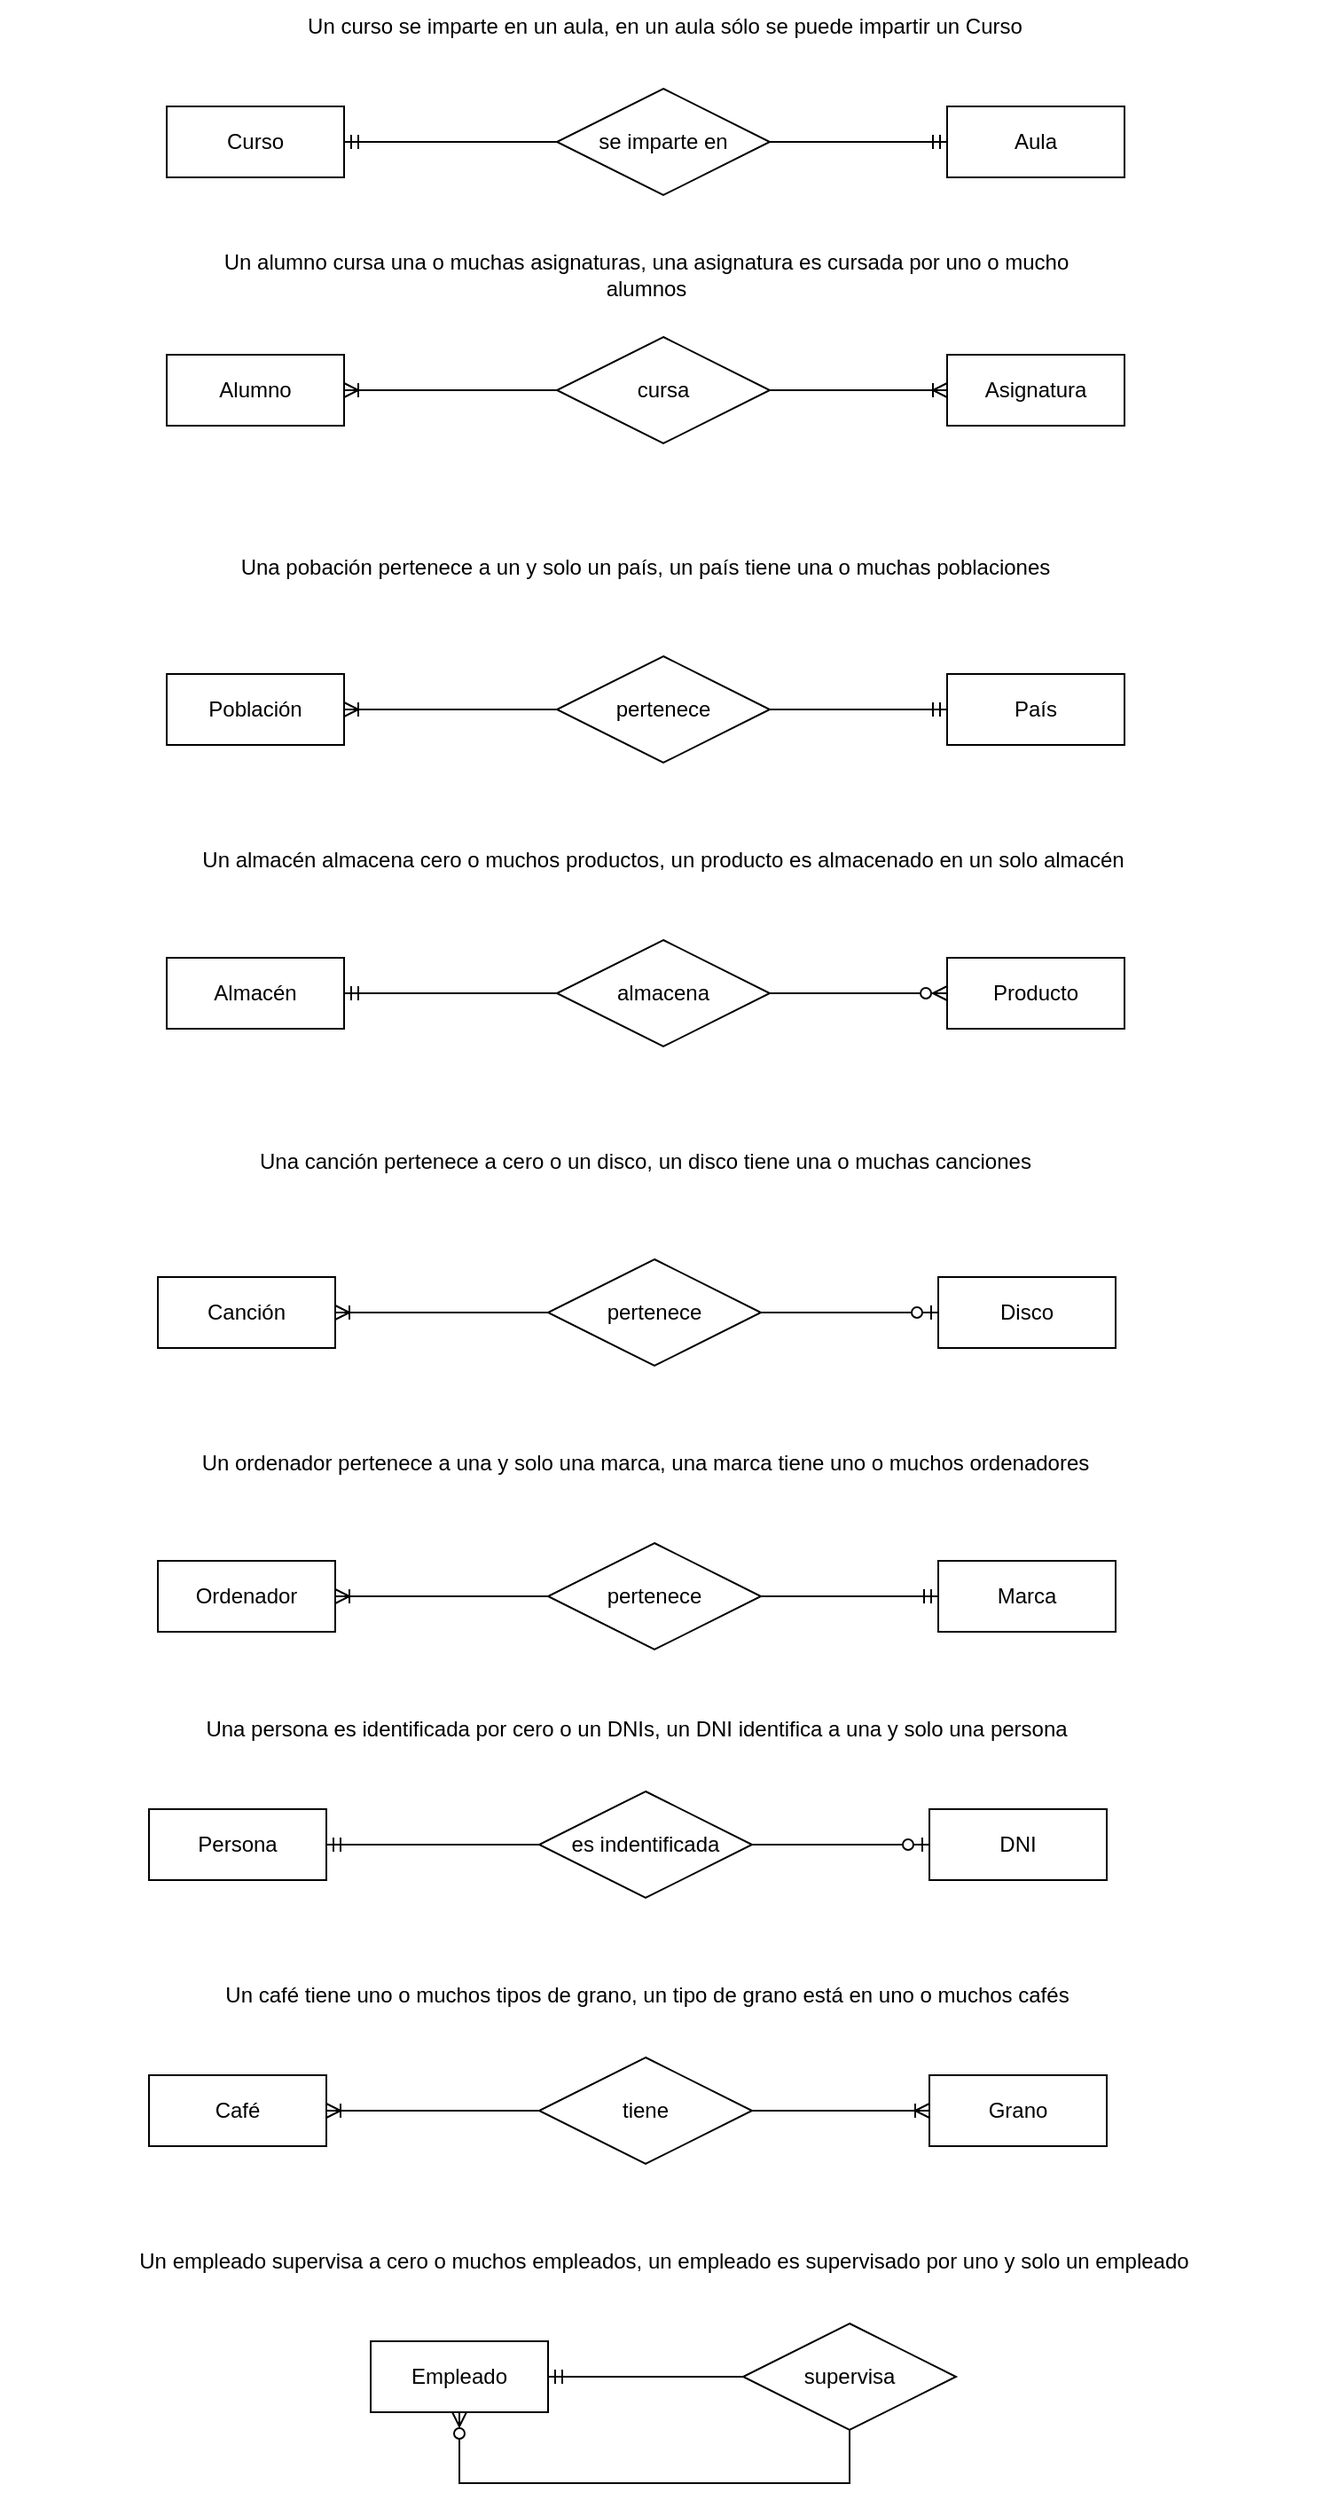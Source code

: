 <mxfile version="18.0.3" type="device"><diagram id="YX4rNgHl1fPjBu-pzuku" name="Page-1"><mxGraphModel dx="3160" dy="1693" grid="1" gridSize="10" guides="1" tooltips="1" connect="1" arrows="1" fold="1" page="1" pageScale="1" pageWidth="850" pageHeight="1100" math="0" shadow="0"><root><mxCell id="0"/><mxCell id="1" parent="0"/><mxCell id="ft7gewYyTvSCTtNhIgbR-20" value="Curso" style="whiteSpace=wrap;html=1;align=center;" parent="1" vertex="1"><mxGeometry x="154" y="130" width="100" height="40" as="geometry"/></mxCell><mxCell id="ft7gewYyTvSCTtNhIgbR-21" value="Aula" style="whiteSpace=wrap;html=1;align=center;" parent="1" vertex="1"><mxGeometry x="594" y="130" width="100" height="40" as="geometry"/></mxCell><mxCell id="ft7gewYyTvSCTtNhIgbR-22" value="se imparte en" style="shape=rhombus;perimeter=rhombusPerimeter;whiteSpace=wrap;html=1;align=center;" parent="1" vertex="1"><mxGeometry x="374" y="120" width="120" height="60" as="geometry"/></mxCell><mxCell id="ft7gewYyTvSCTtNhIgbR-23" value="" style="fontSize=12;html=1;endArrow=ERmandOne;rounded=0;exitX=1;exitY=0.5;exitDx=0;exitDy=0;" parent="1" source="ft7gewYyTvSCTtNhIgbR-22" edge="1"><mxGeometry width="100" height="100" relative="1" as="geometry"><mxPoint x="494" y="250" as="sourcePoint"/><mxPoint x="594" y="150" as="targetPoint"/></mxGeometry></mxCell><mxCell id="ft7gewYyTvSCTtNhIgbR-24" value="" style="fontSize=12;html=1;endArrow=ERmandOne;rounded=0;entryX=1;entryY=0.5;entryDx=0;entryDy=0;" parent="1" source="ft7gewYyTvSCTtNhIgbR-22" target="ft7gewYyTvSCTtNhIgbR-20" edge="1"><mxGeometry width="100" height="100" relative="1" as="geometry"><mxPoint x="494" y="250" as="sourcePoint"/><mxPoint x="594" y="150" as="targetPoint"/></mxGeometry></mxCell><mxCell id="ft7gewYyTvSCTtNhIgbR-25" value="Alumno" style="whiteSpace=wrap;html=1;align=center;" parent="1" vertex="1"><mxGeometry x="154" y="270" width="100" height="40" as="geometry"/></mxCell><mxCell id="ft7gewYyTvSCTtNhIgbR-27" value="Asignatura" style="whiteSpace=wrap;html=1;align=center;" parent="1" vertex="1"><mxGeometry x="594" y="270" width="100" height="40" as="geometry"/></mxCell><mxCell id="ft7gewYyTvSCTtNhIgbR-28" value="cursa" style="shape=rhombus;perimeter=rhombusPerimeter;whiteSpace=wrap;html=1;align=center;" parent="1" vertex="1"><mxGeometry x="374" y="260" width="120" height="60" as="geometry"/></mxCell><mxCell id="ft7gewYyTvSCTtNhIgbR-29" value="" style="edgeStyle=entityRelationEdgeStyle;fontSize=12;html=1;endArrow=ERoneToMany;rounded=0;entryX=0;entryY=0.5;entryDx=0;entryDy=0;exitX=1;exitY=0.5;exitDx=0;exitDy=0;" parent="1" source="ft7gewYyTvSCTtNhIgbR-28" target="ft7gewYyTvSCTtNhIgbR-27" edge="1"><mxGeometry width="100" height="100" relative="1" as="geometry"><mxPoint x="494" y="350" as="sourcePoint"/><mxPoint x="594" y="250" as="targetPoint"/></mxGeometry></mxCell><mxCell id="ft7gewYyTvSCTtNhIgbR-30" value="" style="fontSize=12;html=1;endArrow=ERoneToMany;rounded=0;entryX=1;entryY=0.5;entryDx=0;entryDy=0;exitX=0;exitY=0.5;exitDx=0;exitDy=0;" parent="1" source="ft7gewYyTvSCTtNhIgbR-28" target="ft7gewYyTvSCTtNhIgbR-25" edge="1"><mxGeometry width="100" height="100" relative="1" as="geometry"><mxPoint x="494" y="350" as="sourcePoint"/><mxPoint x="394" y="360" as="targetPoint"/></mxGeometry></mxCell><mxCell id="ft7gewYyTvSCTtNhIgbR-34" value="Población" style="whiteSpace=wrap;html=1;align=center;" parent="1" vertex="1"><mxGeometry x="154" y="450" width="100" height="40" as="geometry"/></mxCell><mxCell id="ft7gewYyTvSCTtNhIgbR-36" value="País" style="whiteSpace=wrap;html=1;align=center;" parent="1" vertex="1"><mxGeometry x="594" y="450" width="100" height="40" as="geometry"/></mxCell><mxCell id="ft7gewYyTvSCTtNhIgbR-37" value="pertenece" style="shape=rhombus;perimeter=rhombusPerimeter;whiteSpace=wrap;html=1;align=center;" parent="1" vertex="1"><mxGeometry x="374" y="440" width="120" height="60" as="geometry"/></mxCell><mxCell id="ft7gewYyTvSCTtNhIgbR-38" value="" style="fontSize=12;html=1;endArrow=ERmandOne;rounded=0;entryX=0;entryY=0.5;entryDx=0;entryDy=0;exitX=1;exitY=0.5;exitDx=0;exitDy=0;" parent="1" source="ft7gewYyTvSCTtNhIgbR-37" target="ft7gewYyTvSCTtNhIgbR-36" edge="1"><mxGeometry width="100" height="100" relative="1" as="geometry"><mxPoint x="404" y="420" as="sourcePoint"/><mxPoint x="504" y="320" as="targetPoint"/></mxGeometry></mxCell><mxCell id="ft7gewYyTvSCTtNhIgbR-39" value="" style="fontSize=12;html=1;endArrow=ERoneToMany;rounded=0;entryX=1;entryY=0.5;entryDx=0;entryDy=0;exitX=0;exitY=0.5;exitDx=0;exitDy=0;" parent="1" source="ft7gewYyTvSCTtNhIgbR-37" target="ft7gewYyTvSCTtNhIgbR-34" edge="1"><mxGeometry width="100" height="100" relative="1" as="geometry"><mxPoint x="404" y="420" as="sourcePoint"/><mxPoint x="504" y="320" as="targetPoint"/></mxGeometry></mxCell><mxCell id="ft7gewYyTvSCTtNhIgbR-40" value="Almacén" style="whiteSpace=wrap;html=1;align=center;" parent="1" vertex="1"><mxGeometry x="154" y="610" width="100" height="40" as="geometry"/></mxCell><mxCell id="ft7gewYyTvSCTtNhIgbR-41" value="Producto" style="whiteSpace=wrap;html=1;align=center;" parent="1" vertex="1"><mxGeometry x="594" y="610" width="100" height="40" as="geometry"/></mxCell><mxCell id="ft7gewYyTvSCTtNhIgbR-42" value="almacena" style="shape=rhombus;perimeter=rhombusPerimeter;whiteSpace=wrap;html=1;align=center;" parent="1" vertex="1"><mxGeometry x="374" y="600" width="120" height="60" as="geometry"/></mxCell><mxCell id="ft7gewYyTvSCTtNhIgbR-43" value="" style="fontSize=12;html=1;endArrow=ERzeroToMany;endFill=1;rounded=0;entryX=0;entryY=0.5;entryDx=0;entryDy=0;exitX=1;exitY=0.5;exitDx=0;exitDy=0;" parent="1" source="ft7gewYyTvSCTtNhIgbR-42" target="ft7gewYyTvSCTtNhIgbR-41" edge="1"><mxGeometry width="100" height="100" relative="1" as="geometry"><mxPoint x="404" y="650" as="sourcePoint"/><mxPoint x="504" y="550" as="targetPoint"/></mxGeometry></mxCell><mxCell id="ft7gewYyTvSCTtNhIgbR-44" value="" style="fontSize=12;html=1;endArrow=ERmandOne;rounded=0;entryX=1;entryY=0.5;entryDx=0;entryDy=0;exitX=0;exitY=0.5;exitDx=0;exitDy=0;" parent="1" source="ft7gewYyTvSCTtNhIgbR-42" target="ft7gewYyTvSCTtNhIgbR-40" edge="1"><mxGeometry width="100" height="100" relative="1" as="geometry"><mxPoint x="404" y="650" as="sourcePoint"/><mxPoint x="504" y="550" as="targetPoint"/></mxGeometry></mxCell><mxCell id="ft7gewYyTvSCTtNhIgbR-45" value="Canción" style="whiteSpace=wrap;html=1;align=center;" parent="1" vertex="1"><mxGeometry x="149" y="790" width="100" height="40" as="geometry"/></mxCell><mxCell id="ft7gewYyTvSCTtNhIgbR-46" value="Disco" style="whiteSpace=wrap;html=1;align=center;" parent="1" vertex="1"><mxGeometry x="589" y="790" width="100" height="40" as="geometry"/></mxCell><mxCell id="ft7gewYyTvSCTtNhIgbR-47" value="pertenece" style="shape=rhombus;perimeter=rhombusPerimeter;whiteSpace=wrap;html=1;align=center;" parent="1" vertex="1"><mxGeometry x="369" y="780" width="120" height="60" as="geometry"/></mxCell><mxCell id="ft7gewYyTvSCTtNhIgbR-48" value="" style="fontSize=12;html=1;endArrow=ERzeroToOne;endFill=1;rounded=0;entryX=0;entryY=0.5;entryDx=0;entryDy=0;exitX=1;exitY=0.5;exitDx=0;exitDy=0;" parent="1" source="ft7gewYyTvSCTtNhIgbR-47" target="ft7gewYyTvSCTtNhIgbR-46" edge="1"><mxGeometry width="100" height="100" relative="1" as="geometry"><mxPoint x="239" y="920" as="sourcePoint"/><mxPoint x="339" y="820" as="targetPoint"/></mxGeometry></mxCell><mxCell id="ft7gewYyTvSCTtNhIgbR-51" value="Ordenador" style="whiteSpace=wrap;html=1;align=center;" parent="1" vertex="1"><mxGeometry x="149" y="950" width="100" height="40" as="geometry"/></mxCell><mxCell id="ft7gewYyTvSCTtNhIgbR-53" value="Marca" style="whiteSpace=wrap;html=1;align=center;" parent="1" vertex="1"><mxGeometry x="589" y="950" width="100" height="40" as="geometry"/></mxCell><mxCell id="ft7gewYyTvSCTtNhIgbR-54" value="pertenece" style="shape=rhombus;perimeter=rhombusPerimeter;whiteSpace=wrap;html=1;align=center;" parent="1" vertex="1"><mxGeometry x="369" y="940" width="120" height="60" as="geometry"/></mxCell><mxCell id="ft7gewYyTvSCTtNhIgbR-55" value="" style="fontSize=12;html=1;endArrow=ERmandOne;rounded=0;entryX=0;entryY=0.5;entryDx=0;entryDy=0;exitX=1;exitY=0.5;exitDx=0;exitDy=0;" parent="1" source="ft7gewYyTvSCTtNhIgbR-54" target="ft7gewYyTvSCTtNhIgbR-53" edge="1"><mxGeometry width="100" height="100" relative="1" as="geometry"><mxPoint x="409" y="890" as="sourcePoint"/><mxPoint x="509" y="790" as="targetPoint"/></mxGeometry></mxCell><mxCell id="ft7gewYyTvSCTtNhIgbR-56" value="" style="fontSize=12;html=1;endArrow=ERoneToMany;rounded=0;entryX=1;entryY=0.5;entryDx=0;entryDy=0;exitX=0;exitY=0.5;exitDx=0;exitDy=0;" parent="1" source="ft7gewYyTvSCTtNhIgbR-54" target="ft7gewYyTvSCTtNhIgbR-51" edge="1"><mxGeometry width="100" height="100" relative="1" as="geometry"><mxPoint x="409" y="890" as="sourcePoint"/><mxPoint x="509" y="790" as="targetPoint"/></mxGeometry></mxCell><mxCell id="ft7gewYyTvSCTtNhIgbR-57" value="Café" style="whiteSpace=wrap;html=1;align=center;" parent="1" vertex="1"><mxGeometry x="144" y="1240" width="100" height="40" as="geometry"/></mxCell><mxCell id="ft7gewYyTvSCTtNhIgbR-58" value="Grano" style="whiteSpace=wrap;html=1;align=center;" parent="1" vertex="1"><mxGeometry x="584" y="1240" width="100" height="40" as="geometry"/></mxCell><mxCell id="ft7gewYyTvSCTtNhIgbR-59" value="tiene" style="shape=rhombus;perimeter=rhombusPerimeter;whiteSpace=wrap;html=1;align=center;" parent="1" vertex="1"><mxGeometry x="364" y="1230" width="120" height="60" as="geometry"/></mxCell><mxCell id="ft7gewYyTvSCTtNhIgbR-60" value="" style="fontSize=12;html=1;endArrow=ERoneToMany;rounded=0;entryX=0;entryY=0.5;entryDx=0;entryDy=0;exitX=1;exitY=0.5;exitDx=0;exitDy=0;" parent="1" source="ft7gewYyTvSCTtNhIgbR-59" target="ft7gewYyTvSCTtNhIgbR-58" edge="1"><mxGeometry width="100" height="100" relative="1" as="geometry"><mxPoint x="404" y="1280" as="sourcePoint"/><mxPoint x="504" y="1180" as="targetPoint"/></mxGeometry></mxCell><mxCell id="ft7gewYyTvSCTtNhIgbR-62" value="" style="fontSize=12;html=1;endArrow=ERoneToMany;rounded=0;entryX=1;entryY=0.5;entryDx=0;entryDy=0;" parent="1" source="ft7gewYyTvSCTtNhIgbR-59" target="ft7gewYyTvSCTtNhIgbR-57" edge="1"><mxGeometry width="100" height="100" relative="1" as="geometry"><mxPoint x="404" y="1280" as="sourcePoint"/><mxPoint x="504" y="1180" as="targetPoint"/></mxGeometry></mxCell><mxCell id="ft7gewYyTvSCTtNhIgbR-63" value="Persona" style="whiteSpace=wrap;html=1;align=center;" parent="1" vertex="1"><mxGeometry x="144" y="1090" width="100" height="40" as="geometry"/></mxCell><mxCell id="ft7gewYyTvSCTtNhIgbR-64" value="DNI" style="whiteSpace=wrap;html=1;align=center;" parent="1" vertex="1"><mxGeometry x="584" y="1090" width="100" height="40" as="geometry"/></mxCell><mxCell id="ft7gewYyTvSCTtNhIgbR-65" value="es indentificada" style="shape=rhombus;perimeter=rhombusPerimeter;whiteSpace=wrap;html=1;align=center;" parent="1" vertex="1"><mxGeometry x="364" y="1080" width="120" height="60" as="geometry"/></mxCell><mxCell id="ft7gewYyTvSCTtNhIgbR-66" value="" style="fontSize=12;html=1;endArrow=ERzeroToOne;endFill=1;rounded=0;entryX=0;entryY=0.5;entryDx=0;entryDy=0;exitX=1;exitY=0.5;exitDx=0;exitDy=0;" parent="1" source="ft7gewYyTvSCTtNhIgbR-65" target="ft7gewYyTvSCTtNhIgbR-64" edge="1"><mxGeometry width="100" height="100" relative="1" as="geometry"><mxPoint x="314" y="1220" as="sourcePoint"/><mxPoint x="414" y="1120" as="targetPoint"/></mxGeometry></mxCell><mxCell id="ft7gewYyTvSCTtNhIgbR-67" value="" style="fontSize=12;html=1;endArrow=ERmandOne;rounded=0;entryX=1;entryY=0.5;entryDx=0;entryDy=0;exitX=0;exitY=0.5;exitDx=0;exitDy=0;" parent="1" source="ft7gewYyTvSCTtNhIgbR-65" target="ft7gewYyTvSCTtNhIgbR-63" edge="1"><mxGeometry width="100" height="100" relative="1" as="geometry"><mxPoint x="314" y="1220" as="sourcePoint"/><mxPoint x="414" y="1120" as="targetPoint"/></mxGeometry></mxCell><mxCell id="LzAWCWzKuYQb9iMGE1DY-1" value="Un curso se imparte en un aula, en un aula sólo se puede impartir un Curso" style="text;html=1;strokeColor=none;fillColor=none;align=center;verticalAlign=middle;whiteSpace=wrap;rounded=0;" parent="1" vertex="1"><mxGeometry x="60" y="70" width="750" height="30" as="geometry"/></mxCell><mxCell id="LzAWCWzKuYQb9iMGE1DY-2" value="Un alumno cursa una o muchas asignaturas, una asignatura es cursada por uno o mucho alumnos" style="text;html=1;strokeColor=none;fillColor=none;align=center;verticalAlign=middle;whiteSpace=wrap;rounded=0;" parent="1" vertex="1"><mxGeometry x="177" y="190" width="495" height="70" as="geometry"/></mxCell><mxCell id="LzAWCWzKuYQb9iMGE1DY-3" value="Una pobación pertenece a un y solo un país, un país tiene una o muchas poblaciones" style="text;html=1;strokeColor=none;fillColor=none;align=center;verticalAlign=middle;whiteSpace=wrap;rounded=0;" parent="1" vertex="1"><mxGeometry x="164" y="350" width="520" height="80" as="geometry"/></mxCell><mxCell id="LzAWCWzKuYQb9iMGE1DY-4" value="Un almacén almacena cero o muchos productos, un producto es almacenado en un solo almacén" style="text;html=1;strokeColor=none;fillColor=none;align=center;verticalAlign=middle;whiteSpace=wrap;rounded=0;" parent="1" vertex="1"><mxGeometry x="164" y="520" width="540" height="70" as="geometry"/></mxCell><mxCell id="LzAWCWzKuYQb9iMGE1DY-6" value="Una canción pertenece a cero o un disco, un disco tiene una o muchas canciones" style="text;html=1;strokeColor=none;fillColor=none;align=center;verticalAlign=middle;whiteSpace=wrap;rounded=0;" parent="1" vertex="1"><mxGeometry x="154" y="690" width="540" height="70" as="geometry"/></mxCell><mxCell id="LzAWCWzKuYQb9iMGE1DY-7" value="" style="fontSize=12;html=1;endArrow=ERoneToMany;rounded=0;entryX=1;entryY=0.5;entryDx=0;entryDy=0;exitX=0;exitY=0.5;exitDx=0;exitDy=0;" parent="1" source="ft7gewYyTvSCTtNhIgbR-47" target="ft7gewYyTvSCTtNhIgbR-45" edge="1"><mxGeometry width="100" height="100" relative="1" as="geometry"><mxPoint x="439" y="720" as="sourcePoint"/><mxPoint x="539" y="620" as="targetPoint"/></mxGeometry></mxCell><mxCell id="LzAWCWzKuYQb9iMGE1DY-8" value="Un ordenador pertenece a una y solo una marca, una marca tiene uno o muchos ordenadores" style="text;html=1;strokeColor=none;fillColor=none;align=center;verticalAlign=middle;whiteSpace=wrap;rounded=0;" parent="1" vertex="1"><mxGeometry x="154" y="860" width="540" height="70" as="geometry"/></mxCell><mxCell id="LzAWCWzKuYQb9iMGE1DY-9" value="Una persona es identificada por cero o un DNIs, un DNI identifica a una y solo una persona" style="text;html=1;strokeColor=none;fillColor=none;align=center;verticalAlign=middle;whiteSpace=wrap;rounded=0;" parent="1" vertex="1"><mxGeometry x="119" y="1010" width="600" height="70" as="geometry"/></mxCell><mxCell id="LzAWCWzKuYQb9iMGE1DY-10" value="Un café tiene uno o muchos tipos de grano, un tipo de grano está en uno o muchos cafés" style="text;html=1;strokeColor=none;fillColor=none;align=center;verticalAlign=middle;whiteSpace=wrap;rounded=0;" parent="1" vertex="1"><mxGeometry x="154.5" y="1160" width="540" height="70" as="geometry"/></mxCell><mxCell id="UpqqNfFgFa8YpwBHfEVR-1" value="Empleado" style="whiteSpace=wrap;html=1;align=center;" vertex="1" parent="1"><mxGeometry x="269" y="1390" width="100" height="40" as="geometry"/></mxCell><mxCell id="UpqqNfFgFa8YpwBHfEVR-2" value="supervisa" style="shape=rhombus;perimeter=rhombusPerimeter;whiteSpace=wrap;html=1;align=center;" vertex="1" parent="1"><mxGeometry x="479" y="1380" width="120" height="60" as="geometry"/></mxCell><mxCell id="UpqqNfFgFa8YpwBHfEVR-3" value="" style="edgeStyle=orthogonalEdgeStyle;fontSize=12;html=1;endArrow=ERzeroToMany;endFill=1;rounded=0;entryX=0.5;entryY=1;entryDx=0;entryDy=0;exitX=0.5;exitY=1;exitDx=0;exitDy=0;" edge="1" parent="1" source="UpqqNfFgFa8YpwBHfEVR-2" target="UpqqNfFgFa8YpwBHfEVR-1"><mxGeometry width="100" height="100" relative="1" as="geometry"><mxPoint x="619" y="1480" as="sourcePoint"/><mxPoint x="379" y="1440" as="targetPoint"/><Array as="points"><mxPoint x="539" y="1470"/><mxPoint x="319" y="1470"/></Array></mxGeometry></mxCell><mxCell id="UpqqNfFgFa8YpwBHfEVR-4" value="" style="fontSize=12;html=1;endArrow=ERmandOne;rounded=0;entryX=1;entryY=0.5;entryDx=0;entryDy=0;exitX=0;exitY=0.5;exitDx=0;exitDy=0;" edge="1" parent="1" source="UpqqNfFgFa8YpwBHfEVR-2" target="UpqqNfFgFa8YpwBHfEVR-1"><mxGeometry width="100" height="100" relative="1" as="geometry"><mxPoint x="459" y="1470" as="sourcePoint"/><mxPoint x="559" y="1370" as="targetPoint"/></mxGeometry></mxCell><mxCell id="UpqqNfFgFa8YpwBHfEVR-9" value="Un empleado supervisa a cero o muchos empleados, un empleado es supervisado por uno y solo un empleado" style="text;html=1;strokeColor=none;fillColor=none;align=center;verticalAlign=middle;whiteSpace=wrap;rounded=0;" vertex="1" parent="1"><mxGeometry x="136.5" y="1310" width="595" height="70" as="geometry"/></mxCell></root></mxGraphModel></diagram></mxfile>
